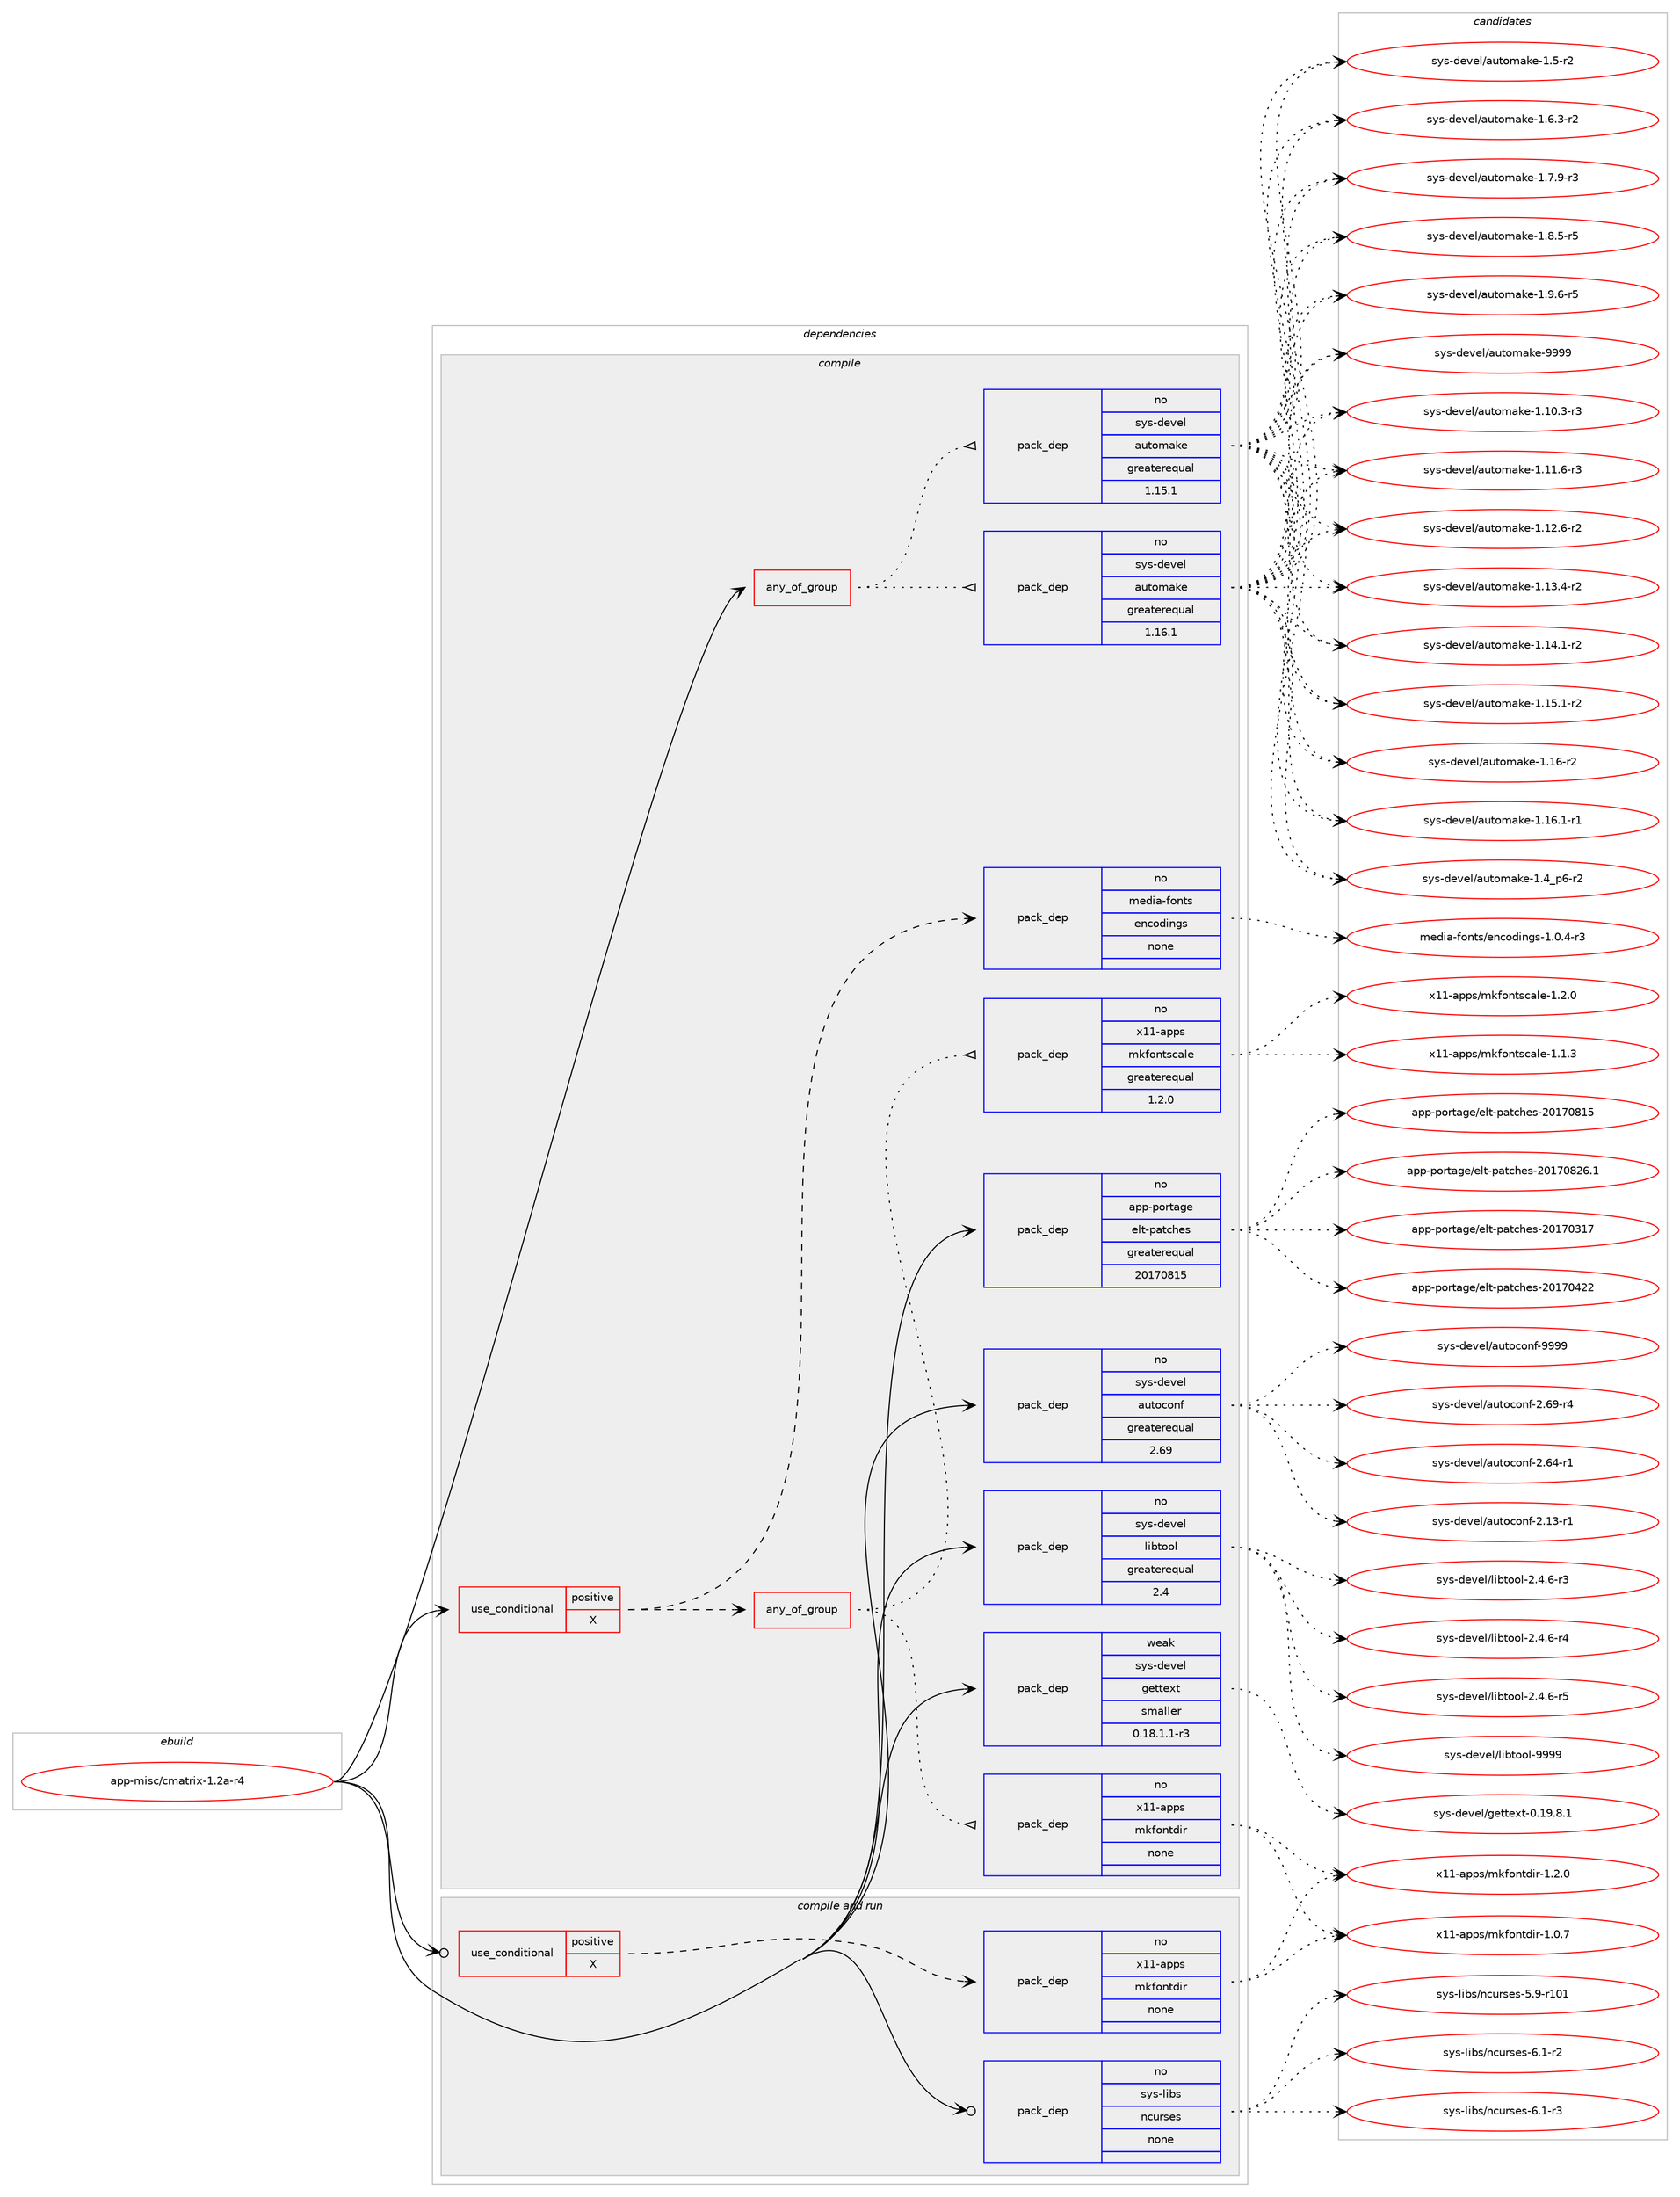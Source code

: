 digraph prolog {

# *************
# Graph options
# *************

newrank=true;
concentrate=true;
compound=true;
graph [rankdir=LR,fontname=Helvetica,fontsize=10,ranksep=1.5];#, ranksep=2.5, nodesep=0.2];
edge  [arrowhead=vee];
node  [fontname=Helvetica,fontsize=10];

# **********
# The ebuild
# **********

subgraph cluster_leftcol {
color=gray;
rank=same;
label=<<i>ebuild</i>>;
id [label="app-misc/cmatrix-1.2a-r4", color=red, width=4, href="../app-misc/cmatrix-1.2a-r4.svg"];
}

# ****************
# The dependencies
# ****************

subgraph cluster_midcol {
color=gray;
label=<<i>dependencies</i>>;
subgraph cluster_compile {
fillcolor="#eeeeee";
style=filled;
label=<<i>compile</i>>;
subgraph any19653 {
dependency1298253 [label=<<TABLE BORDER="0" CELLBORDER="1" CELLSPACING="0" CELLPADDING="4"><TR><TD CELLPADDING="10">any_of_group</TD></TR></TABLE>>, shape=none, color=red];subgraph pack924875 {
dependency1298254 [label=<<TABLE BORDER="0" CELLBORDER="1" CELLSPACING="0" CELLPADDING="4" WIDTH="220"><TR><TD ROWSPAN="6" CELLPADDING="30">pack_dep</TD></TR><TR><TD WIDTH="110">no</TD></TR><TR><TD>sys-devel</TD></TR><TR><TD>automake</TD></TR><TR><TD>greaterequal</TD></TR><TR><TD>1.16.1</TD></TR></TABLE>>, shape=none, color=blue];
}
dependency1298253:e -> dependency1298254:w [weight=20,style="dotted",arrowhead="oinv"];
subgraph pack924876 {
dependency1298255 [label=<<TABLE BORDER="0" CELLBORDER="1" CELLSPACING="0" CELLPADDING="4" WIDTH="220"><TR><TD ROWSPAN="6" CELLPADDING="30">pack_dep</TD></TR><TR><TD WIDTH="110">no</TD></TR><TR><TD>sys-devel</TD></TR><TR><TD>automake</TD></TR><TR><TD>greaterequal</TD></TR><TR><TD>1.15.1</TD></TR></TABLE>>, shape=none, color=blue];
}
dependency1298253:e -> dependency1298255:w [weight=20,style="dotted",arrowhead="oinv"];
}
id:e -> dependency1298253:w [weight=20,style="solid",arrowhead="vee"];
subgraph cond353183 {
dependency1298256 [label=<<TABLE BORDER="0" CELLBORDER="1" CELLSPACING="0" CELLPADDING="4"><TR><TD ROWSPAN="3" CELLPADDING="10">use_conditional</TD></TR><TR><TD>positive</TD></TR><TR><TD>X</TD></TR></TABLE>>, shape=none, color=red];
subgraph any19654 {
dependency1298257 [label=<<TABLE BORDER="0" CELLBORDER="1" CELLSPACING="0" CELLPADDING="4"><TR><TD CELLPADDING="10">any_of_group</TD></TR></TABLE>>, shape=none, color=red];subgraph pack924877 {
dependency1298258 [label=<<TABLE BORDER="0" CELLBORDER="1" CELLSPACING="0" CELLPADDING="4" WIDTH="220"><TR><TD ROWSPAN="6" CELLPADDING="30">pack_dep</TD></TR><TR><TD WIDTH="110">no</TD></TR><TR><TD>x11-apps</TD></TR><TR><TD>mkfontscale</TD></TR><TR><TD>greaterequal</TD></TR><TR><TD>1.2.0</TD></TR></TABLE>>, shape=none, color=blue];
}
dependency1298257:e -> dependency1298258:w [weight=20,style="dotted",arrowhead="oinv"];
subgraph pack924878 {
dependency1298259 [label=<<TABLE BORDER="0" CELLBORDER="1" CELLSPACING="0" CELLPADDING="4" WIDTH="220"><TR><TD ROWSPAN="6" CELLPADDING="30">pack_dep</TD></TR><TR><TD WIDTH="110">no</TD></TR><TR><TD>x11-apps</TD></TR><TR><TD>mkfontdir</TD></TR><TR><TD>none</TD></TR><TR><TD></TD></TR></TABLE>>, shape=none, color=blue];
}
dependency1298257:e -> dependency1298259:w [weight=20,style="dotted",arrowhead="oinv"];
}
dependency1298256:e -> dependency1298257:w [weight=20,style="dashed",arrowhead="vee"];
subgraph pack924879 {
dependency1298260 [label=<<TABLE BORDER="0" CELLBORDER="1" CELLSPACING="0" CELLPADDING="4" WIDTH="220"><TR><TD ROWSPAN="6" CELLPADDING="30">pack_dep</TD></TR><TR><TD WIDTH="110">no</TD></TR><TR><TD>media-fonts</TD></TR><TR><TD>encodings</TD></TR><TR><TD>none</TD></TR><TR><TD></TD></TR></TABLE>>, shape=none, color=blue];
}
dependency1298256:e -> dependency1298260:w [weight=20,style="dashed",arrowhead="vee"];
}
id:e -> dependency1298256:w [weight=20,style="solid",arrowhead="vee"];
subgraph pack924880 {
dependency1298261 [label=<<TABLE BORDER="0" CELLBORDER="1" CELLSPACING="0" CELLPADDING="4" WIDTH="220"><TR><TD ROWSPAN="6" CELLPADDING="30">pack_dep</TD></TR><TR><TD WIDTH="110">no</TD></TR><TR><TD>app-portage</TD></TR><TR><TD>elt-patches</TD></TR><TR><TD>greaterequal</TD></TR><TR><TD>20170815</TD></TR></TABLE>>, shape=none, color=blue];
}
id:e -> dependency1298261:w [weight=20,style="solid",arrowhead="vee"];
subgraph pack924881 {
dependency1298262 [label=<<TABLE BORDER="0" CELLBORDER="1" CELLSPACING="0" CELLPADDING="4" WIDTH="220"><TR><TD ROWSPAN="6" CELLPADDING="30">pack_dep</TD></TR><TR><TD WIDTH="110">no</TD></TR><TR><TD>sys-devel</TD></TR><TR><TD>autoconf</TD></TR><TR><TD>greaterequal</TD></TR><TR><TD>2.69</TD></TR></TABLE>>, shape=none, color=blue];
}
id:e -> dependency1298262:w [weight=20,style="solid",arrowhead="vee"];
subgraph pack924882 {
dependency1298263 [label=<<TABLE BORDER="0" CELLBORDER="1" CELLSPACING="0" CELLPADDING="4" WIDTH="220"><TR><TD ROWSPAN="6" CELLPADDING="30">pack_dep</TD></TR><TR><TD WIDTH="110">no</TD></TR><TR><TD>sys-devel</TD></TR><TR><TD>libtool</TD></TR><TR><TD>greaterequal</TD></TR><TR><TD>2.4</TD></TR></TABLE>>, shape=none, color=blue];
}
id:e -> dependency1298263:w [weight=20,style="solid",arrowhead="vee"];
subgraph pack924883 {
dependency1298264 [label=<<TABLE BORDER="0" CELLBORDER="1" CELLSPACING="0" CELLPADDING="4" WIDTH="220"><TR><TD ROWSPAN="6" CELLPADDING="30">pack_dep</TD></TR><TR><TD WIDTH="110">weak</TD></TR><TR><TD>sys-devel</TD></TR><TR><TD>gettext</TD></TR><TR><TD>smaller</TD></TR><TR><TD>0.18.1.1-r3</TD></TR></TABLE>>, shape=none, color=blue];
}
id:e -> dependency1298264:w [weight=20,style="solid",arrowhead="vee"];
}
subgraph cluster_compileandrun {
fillcolor="#eeeeee";
style=filled;
label=<<i>compile and run</i>>;
subgraph cond353184 {
dependency1298265 [label=<<TABLE BORDER="0" CELLBORDER="1" CELLSPACING="0" CELLPADDING="4"><TR><TD ROWSPAN="3" CELLPADDING="10">use_conditional</TD></TR><TR><TD>positive</TD></TR><TR><TD>X</TD></TR></TABLE>>, shape=none, color=red];
subgraph pack924884 {
dependency1298266 [label=<<TABLE BORDER="0" CELLBORDER="1" CELLSPACING="0" CELLPADDING="4" WIDTH="220"><TR><TD ROWSPAN="6" CELLPADDING="30">pack_dep</TD></TR><TR><TD WIDTH="110">no</TD></TR><TR><TD>x11-apps</TD></TR><TR><TD>mkfontdir</TD></TR><TR><TD>none</TD></TR><TR><TD></TD></TR></TABLE>>, shape=none, color=blue];
}
dependency1298265:e -> dependency1298266:w [weight=20,style="dashed",arrowhead="vee"];
}
id:e -> dependency1298265:w [weight=20,style="solid",arrowhead="odotvee"];
subgraph pack924885 {
dependency1298267 [label=<<TABLE BORDER="0" CELLBORDER="1" CELLSPACING="0" CELLPADDING="4" WIDTH="220"><TR><TD ROWSPAN="6" CELLPADDING="30">pack_dep</TD></TR><TR><TD WIDTH="110">no</TD></TR><TR><TD>sys-libs</TD></TR><TR><TD>ncurses</TD></TR><TR><TD>none</TD></TR><TR><TD></TD></TR></TABLE>>, shape=none, color=blue];
}
id:e -> dependency1298267:w [weight=20,style="solid",arrowhead="odotvee"];
}
subgraph cluster_run {
fillcolor="#eeeeee";
style=filled;
label=<<i>run</i>>;
}
}

# **************
# The candidates
# **************

subgraph cluster_choices {
rank=same;
color=gray;
label=<<i>candidates</i>>;

subgraph choice924875 {
color=black;
nodesep=1;
choice11512111545100101118101108479711711611110997107101454946494846514511451 [label="sys-devel/automake-1.10.3-r3", color=red, width=4,href="../sys-devel/automake-1.10.3-r3.svg"];
choice11512111545100101118101108479711711611110997107101454946494946544511451 [label="sys-devel/automake-1.11.6-r3", color=red, width=4,href="../sys-devel/automake-1.11.6-r3.svg"];
choice11512111545100101118101108479711711611110997107101454946495046544511450 [label="sys-devel/automake-1.12.6-r2", color=red, width=4,href="../sys-devel/automake-1.12.6-r2.svg"];
choice11512111545100101118101108479711711611110997107101454946495146524511450 [label="sys-devel/automake-1.13.4-r2", color=red, width=4,href="../sys-devel/automake-1.13.4-r2.svg"];
choice11512111545100101118101108479711711611110997107101454946495246494511450 [label="sys-devel/automake-1.14.1-r2", color=red, width=4,href="../sys-devel/automake-1.14.1-r2.svg"];
choice11512111545100101118101108479711711611110997107101454946495346494511450 [label="sys-devel/automake-1.15.1-r2", color=red, width=4,href="../sys-devel/automake-1.15.1-r2.svg"];
choice1151211154510010111810110847971171161111099710710145494649544511450 [label="sys-devel/automake-1.16-r2", color=red, width=4,href="../sys-devel/automake-1.16-r2.svg"];
choice11512111545100101118101108479711711611110997107101454946495446494511449 [label="sys-devel/automake-1.16.1-r1", color=red, width=4,href="../sys-devel/automake-1.16.1-r1.svg"];
choice115121115451001011181011084797117116111109971071014549465295112544511450 [label="sys-devel/automake-1.4_p6-r2", color=red, width=4,href="../sys-devel/automake-1.4_p6-r2.svg"];
choice11512111545100101118101108479711711611110997107101454946534511450 [label="sys-devel/automake-1.5-r2", color=red, width=4,href="../sys-devel/automake-1.5-r2.svg"];
choice115121115451001011181011084797117116111109971071014549465446514511450 [label="sys-devel/automake-1.6.3-r2", color=red, width=4,href="../sys-devel/automake-1.6.3-r2.svg"];
choice115121115451001011181011084797117116111109971071014549465546574511451 [label="sys-devel/automake-1.7.9-r3", color=red, width=4,href="../sys-devel/automake-1.7.9-r3.svg"];
choice115121115451001011181011084797117116111109971071014549465646534511453 [label="sys-devel/automake-1.8.5-r5", color=red, width=4,href="../sys-devel/automake-1.8.5-r5.svg"];
choice115121115451001011181011084797117116111109971071014549465746544511453 [label="sys-devel/automake-1.9.6-r5", color=red, width=4,href="../sys-devel/automake-1.9.6-r5.svg"];
choice115121115451001011181011084797117116111109971071014557575757 [label="sys-devel/automake-9999", color=red, width=4,href="../sys-devel/automake-9999.svg"];
dependency1298254:e -> choice11512111545100101118101108479711711611110997107101454946494846514511451:w [style=dotted,weight="100"];
dependency1298254:e -> choice11512111545100101118101108479711711611110997107101454946494946544511451:w [style=dotted,weight="100"];
dependency1298254:e -> choice11512111545100101118101108479711711611110997107101454946495046544511450:w [style=dotted,weight="100"];
dependency1298254:e -> choice11512111545100101118101108479711711611110997107101454946495146524511450:w [style=dotted,weight="100"];
dependency1298254:e -> choice11512111545100101118101108479711711611110997107101454946495246494511450:w [style=dotted,weight="100"];
dependency1298254:e -> choice11512111545100101118101108479711711611110997107101454946495346494511450:w [style=dotted,weight="100"];
dependency1298254:e -> choice1151211154510010111810110847971171161111099710710145494649544511450:w [style=dotted,weight="100"];
dependency1298254:e -> choice11512111545100101118101108479711711611110997107101454946495446494511449:w [style=dotted,weight="100"];
dependency1298254:e -> choice115121115451001011181011084797117116111109971071014549465295112544511450:w [style=dotted,weight="100"];
dependency1298254:e -> choice11512111545100101118101108479711711611110997107101454946534511450:w [style=dotted,weight="100"];
dependency1298254:e -> choice115121115451001011181011084797117116111109971071014549465446514511450:w [style=dotted,weight="100"];
dependency1298254:e -> choice115121115451001011181011084797117116111109971071014549465546574511451:w [style=dotted,weight="100"];
dependency1298254:e -> choice115121115451001011181011084797117116111109971071014549465646534511453:w [style=dotted,weight="100"];
dependency1298254:e -> choice115121115451001011181011084797117116111109971071014549465746544511453:w [style=dotted,weight="100"];
dependency1298254:e -> choice115121115451001011181011084797117116111109971071014557575757:w [style=dotted,weight="100"];
}
subgraph choice924876 {
color=black;
nodesep=1;
choice11512111545100101118101108479711711611110997107101454946494846514511451 [label="sys-devel/automake-1.10.3-r3", color=red, width=4,href="../sys-devel/automake-1.10.3-r3.svg"];
choice11512111545100101118101108479711711611110997107101454946494946544511451 [label="sys-devel/automake-1.11.6-r3", color=red, width=4,href="../sys-devel/automake-1.11.6-r3.svg"];
choice11512111545100101118101108479711711611110997107101454946495046544511450 [label="sys-devel/automake-1.12.6-r2", color=red, width=4,href="../sys-devel/automake-1.12.6-r2.svg"];
choice11512111545100101118101108479711711611110997107101454946495146524511450 [label="sys-devel/automake-1.13.4-r2", color=red, width=4,href="../sys-devel/automake-1.13.4-r2.svg"];
choice11512111545100101118101108479711711611110997107101454946495246494511450 [label="sys-devel/automake-1.14.1-r2", color=red, width=4,href="../sys-devel/automake-1.14.1-r2.svg"];
choice11512111545100101118101108479711711611110997107101454946495346494511450 [label="sys-devel/automake-1.15.1-r2", color=red, width=4,href="../sys-devel/automake-1.15.1-r2.svg"];
choice1151211154510010111810110847971171161111099710710145494649544511450 [label="sys-devel/automake-1.16-r2", color=red, width=4,href="../sys-devel/automake-1.16-r2.svg"];
choice11512111545100101118101108479711711611110997107101454946495446494511449 [label="sys-devel/automake-1.16.1-r1", color=red, width=4,href="../sys-devel/automake-1.16.1-r1.svg"];
choice115121115451001011181011084797117116111109971071014549465295112544511450 [label="sys-devel/automake-1.4_p6-r2", color=red, width=4,href="../sys-devel/automake-1.4_p6-r2.svg"];
choice11512111545100101118101108479711711611110997107101454946534511450 [label="sys-devel/automake-1.5-r2", color=red, width=4,href="../sys-devel/automake-1.5-r2.svg"];
choice115121115451001011181011084797117116111109971071014549465446514511450 [label="sys-devel/automake-1.6.3-r2", color=red, width=4,href="../sys-devel/automake-1.6.3-r2.svg"];
choice115121115451001011181011084797117116111109971071014549465546574511451 [label="sys-devel/automake-1.7.9-r3", color=red, width=4,href="../sys-devel/automake-1.7.9-r3.svg"];
choice115121115451001011181011084797117116111109971071014549465646534511453 [label="sys-devel/automake-1.8.5-r5", color=red, width=4,href="../sys-devel/automake-1.8.5-r5.svg"];
choice115121115451001011181011084797117116111109971071014549465746544511453 [label="sys-devel/automake-1.9.6-r5", color=red, width=4,href="../sys-devel/automake-1.9.6-r5.svg"];
choice115121115451001011181011084797117116111109971071014557575757 [label="sys-devel/automake-9999", color=red, width=4,href="../sys-devel/automake-9999.svg"];
dependency1298255:e -> choice11512111545100101118101108479711711611110997107101454946494846514511451:w [style=dotted,weight="100"];
dependency1298255:e -> choice11512111545100101118101108479711711611110997107101454946494946544511451:w [style=dotted,weight="100"];
dependency1298255:e -> choice11512111545100101118101108479711711611110997107101454946495046544511450:w [style=dotted,weight="100"];
dependency1298255:e -> choice11512111545100101118101108479711711611110997107101454946495146524511450:w [style=dotted,weight="100"];
dependency1298255:e -> choice11512111545100101118101108479711711611110997107101454946495246494511450:w [style=dotted,weight="100"];
dependency1298255:e -> choice11512111545100101118101108479711711611110997107101454946495346494511450:w [style=dotted,weight="100"];
dependency1298255:e -> choice1151211154510010111810110847971171161111099710710145494649544511450:w [style=dotted,weight="100"];
dependency1298255:e -> choice11512111545100101118101108479711711611110997107101454946495446494511449:w [style=dotted,weight="100"];
dependency1298255:e -> choice115121115451001011181011084797117116111109971071014549465295112544511450:w [style=dotted,weight="100"];
dependency1298255:e -> choice11512111545100101118101108479711711611110997107101454946534511450:w [style=dotted,weight="100"];
dependency1298255:e -> choice115121115451001011181011084797117116111109971071014549465446514511450:w [style=dotted,weight="100"];
dependency1298255:e -> choice115121115451001011181011084797117116111109971071014549465546574511451:w [style=dotted,weight="100"];
dependency1298255:e -> choice115121115451001011181011084797117116111109971071014549465646534511453:w [style=dotted,weight="100"];
dependency1298255:e -> choice115121115451001011181011084797117116111109971071014549465746544511453:w [style=dotted,weight="100"];
dependency1298255:e -> choice115121115451001011181011084797117116111109971071014557575757:w [style=dotted,weight="100"];
}
subgraph choice924877 {
color=black;
nodesep=1;
choice12049494597112112115471091071021111101161159997108101454946494651 [label="x11-apps/mkfontscale-1.1.3", color=red, width=4,href="../x11-apps/mkfontscale-1.1.3.svg"];
choice12049494597112112115471091071021111101161159997108101454946504648 [label="x11-apps/mkfontscale-1.2.0", color=red, width=4,href="../x11-apps/mkfontscale-1.2.0.svg"];
dependency1298258:e -> choice12049494597112112115471091071021111101161159997108101454946494651:w [style=dotted,weight="100"];
dependency1298258:e -> choice12049494597112112115471091071021111101161159997108101454946504648:w [style=dotted,weight="100"];
}
subgraph choice924878 {
color=black;
nodesep=1;
choice1204949459711211211547109107102111110116100105114454946484655 [label="x11-apps/mkfontdir-1.0.7", color=red, width=4,href="../x11-apps/mkfontdir-1.0.7.svg"];
choice1204949459711211211547109107102111110116100105114454946504648 [label="x11-apps/mkfontdir-1.2.0", color=red, width=4,href="../x11-apps/mkfontdir-1.2.0.svg"];
dependency1298259:e -> choice1204949459711211211547109107102111110116100105114454946484655:w [style=dotted,weight="100"];
dependency1298259:e -> choice1204949459711211211547109107102111110116100105114454946504648:w [style=dotted,weight="100"];
}
subgraph choice924879 {
color=black;
nodesep=1;
choice109101100105974510211111011611547101110991111001051101031154549464846524511451 [label="media-fonts/encodings-1.0.4-r3", color=red, width=4,href="../media-fonts/encodings-1.0.4-r3.svg"];
dependency1298260:e -> choice109101100105974510211111011611547101110991111001051101031154549464846524511451:w [style=dotted,weight="100"];
}
subgraph choice924880 {
color=black;
nodesep=1;
choice97112112451121111141169710310147101108116451129711699104101115455048495548514955 [label="app-portage/elt-patches-20170317", color=red, width=4,href="../app-portage/elt-patches-20170317.svg"];
choice97112112451121111141169710310147101108116451129711699104101115455048495548525050 [label="app-portage/elt-patches-20170422", color=red, width=4,href="../app-portage/elt-patches-20170422.svg"];
choice97112112451121111141169710310147101108116451129711699104101115455048495548564953 [label="app-portage/elt-patches-20170815", color=red, width=4,href="../app-portage/elt-patches-20170815.svg"];
choice971121124511211111411697103101471011081164511297116991041011154550484955485650544649 [label="app-portage/elt-patches-20170826.1", color=red, width=4,href="../app-portage/elt-patches-20170826.1.svg"];
dependency1298261:e -> choice97112112451121111141169710310147101108116451129711699104101115455048495548514955:w [style=dotted,weight="100"];
dependency1298261:e -> choice97112112451121111141169710310147101108116451129711699104101115455048495548525050:w [style=dotted,weight="100"];
dependency1298261:e -> choice97112112451121111141169710310147101108116451129711699104101115455048495548564953:w [style=dotted,weight="100"];
dependency1298261:e -> choice971121124511211111411697103101471011081164511297116991041011154550484955485650544649:w [style=dotted,weight="100"];
}
subgraph choice924881 {
color=black;
nodesep=1;
choice1151211154510010111810110847971171161119911111010245504649514511449 [label="sys-devel/autoconf-2.13-r1", color=red, width=4,href="../sys-devel/autoconf-2.13-r1.svg"];
choice1151211154510010111810110847971171161119911111010245504654524511449 [label="sys-devel/autoconf-2.64-r1", color=red, width=4,href="../sys-devel/autoconf-2.64-r1.svg"];
choice1151211154510010111810110847971171161119911111010245504654574511452 [label="sys-devel/autoconf-2.69-r4", color=red, width=4,href="../sys-devel/autoconf-2.69-r4.svg"];
choice115121115451001011181011084797117116111991111101024557575757 [label="sys-devel/autoconf-9999", color=red, width=4,href="../sys-devel/autoconf-9999.svg"];
dependency1298262:e -> choice1151211154510010111810110847971171161119911111010245504649514511449:w [style=dotted,weight="100"];
dependency1298262:e -> choice1151211154510010111810110847971171161119911111010245504654524511449:w [style=dotted,weight="100"];
dependency1298262:e -> choice1151211154510010111810110847971171161119911111010245504654574511452:w [style=dotted,weight="100"];
dependency1298262:e -> choice115121115451001011181011084797117116111991111101024557575757:w [style=dotted,weight="100"];
}
subgraph choice924882 {
color=black;
nodesep=1;
choice1151211154510010111810110847108105981161111111084550465246544511451 [label="sys-devel/libtool-2.4.6-r3", color=red, width=4,href="../sys-devel/libtool-2.4.6-r3.svg"];
choice1151211154510010111810110847108105981161111111084550465246544511452 [label="sys-devel/libtool-2.4.6-r4", color=red, width=4,href="../sys-devel/libtool-2.4.6-r4.svg"];
choice1151211154510010111810110847108105981161111111084550465246544511453 [label="sys-devel/libtool-2.4.6-r5", color=red, width=4,href="../sys-devel/libtool-2.4.6-r5.svg"];
choice1151211154510010111810110847108105981161111111084557575757 [label="sys-devel/libtool-9999", color=red, width=4,href="../sys-devel/libtool-9999.svg"];
dependency1298263:e -> choice1151211154510010111810110847108105981161111111084550465246544511451:w [style=dotted,weight="100"];
dependency1298263:e -> choice1151211154510010111810110847108105981161111111084550465246544511452:w [style=dotted,weight="100"];
dependency1298263:e -> choice1151211154510010111810110847108105981161111111084550465246544511453:w [style=dotted,weight="100"];
dependency1298263:e -> choice1151211154510010111810110847108105981161111111084557575757:w [style=dotted,weight="100"];
}
subgraph choice924883 {
color=black;
nodesep=1;
choice1151211154510010111810110847103101116116101120116454846495746564649 [label="sys-devel/gettext-0.19.8.1", color=red, width=4,href="../sys-devel/gettext-0.19.8.1.svg"];
dependency1298264:e -> choice1151211154510010111810110847103101116116101120116454846495746564649:w [style=dotted,weight="100"];
}
subgraph choice924884 {
color=black;
nodesep=1;
choice1204949459711211211547109107102111110116100105114454946484655 [label="x11-apps/mkfontdir-1.0.7", color=red, width=4,href="../x11-apps/mkfontdir-1.0.7.svg"];
choice1204949459711211211547109107102111110116100105114454946504648 [label="x11-apps/mkfontdir-1.2.0", color=red, width=4,href="../x11-apps/mkfontdir-1.2.0.svg"];
dependency1298266:e -> choice1204949459711211211547109107102111110116100105114454946484655:w [style=dotted,weight="100"];
dependency1298266:e -> choice1204949459711211211547109107102111110116100105114454946504648:w [style=dotted,weight="100"];
}
subgraph choice924885 {
color=black;
nodesep=1;
choice115121115451081059811547110991171141151011154553465745114494849 [label="sys-libs/ncurses-5.9-r101", color=red, width=4,href="../sys-libs/ncurses-5.9-r101.svg"];
choice11512111545108105981154711099117114115101115455446494511450 [label="sys-libs/ncurses-6.1-r2", color=red, width=4,href="../sys-libs/ncurses-6.1-r2.svg"];
choice11512111545108105981154711099117114115101115455446494511451 [label="sys-libs/ncurses-6.1-r3", color=red, width=4,href="../sys-libs/ncurses-6.1-r3.svg"];
dependency1298267:e -> choice115121115451081059811547110991171141151011154553465745114494849:w [style=dotted,weight="100"];
dependency1298267:e -> choice11512111545108105981154711099117114115101115455446494511450:w [style=dotted,weight="100"];
dependency1298267:e -> choice11512111545108105981154711099117114115101115455446494511451:w [style=dotted,weight="100"];
}
}

}
